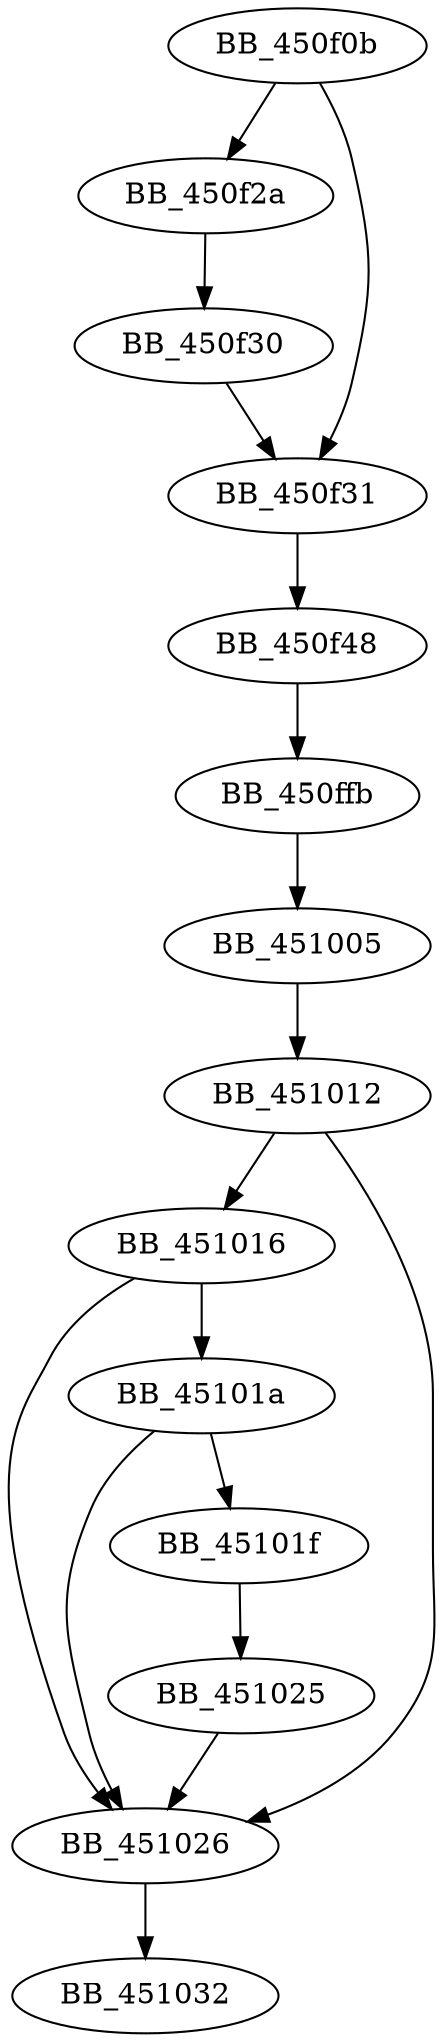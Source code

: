 DiGraph sub_450F0B{
BB_450f0b->BB_450f2a
BB_450f0b->BB_450f31
BB_450f2a->BB_450f30
BB_450f30->BB_450f31
BB_450f31->BB_450f48
BB_450f48->BB_450ffb
BB_450ffb->BB_451005
BB_451005->BB_451012
BB_451012->BB_451016
BB_451012->BB_451026
BB_451016->BB_45101a
BB_451016->BB_451026
BB_45101a->BB_45101f
BB_45101a->BB_451026
BB_45101f->BB_451025
BB_451025->BB_451026
BB_451026->BB_451032
}
